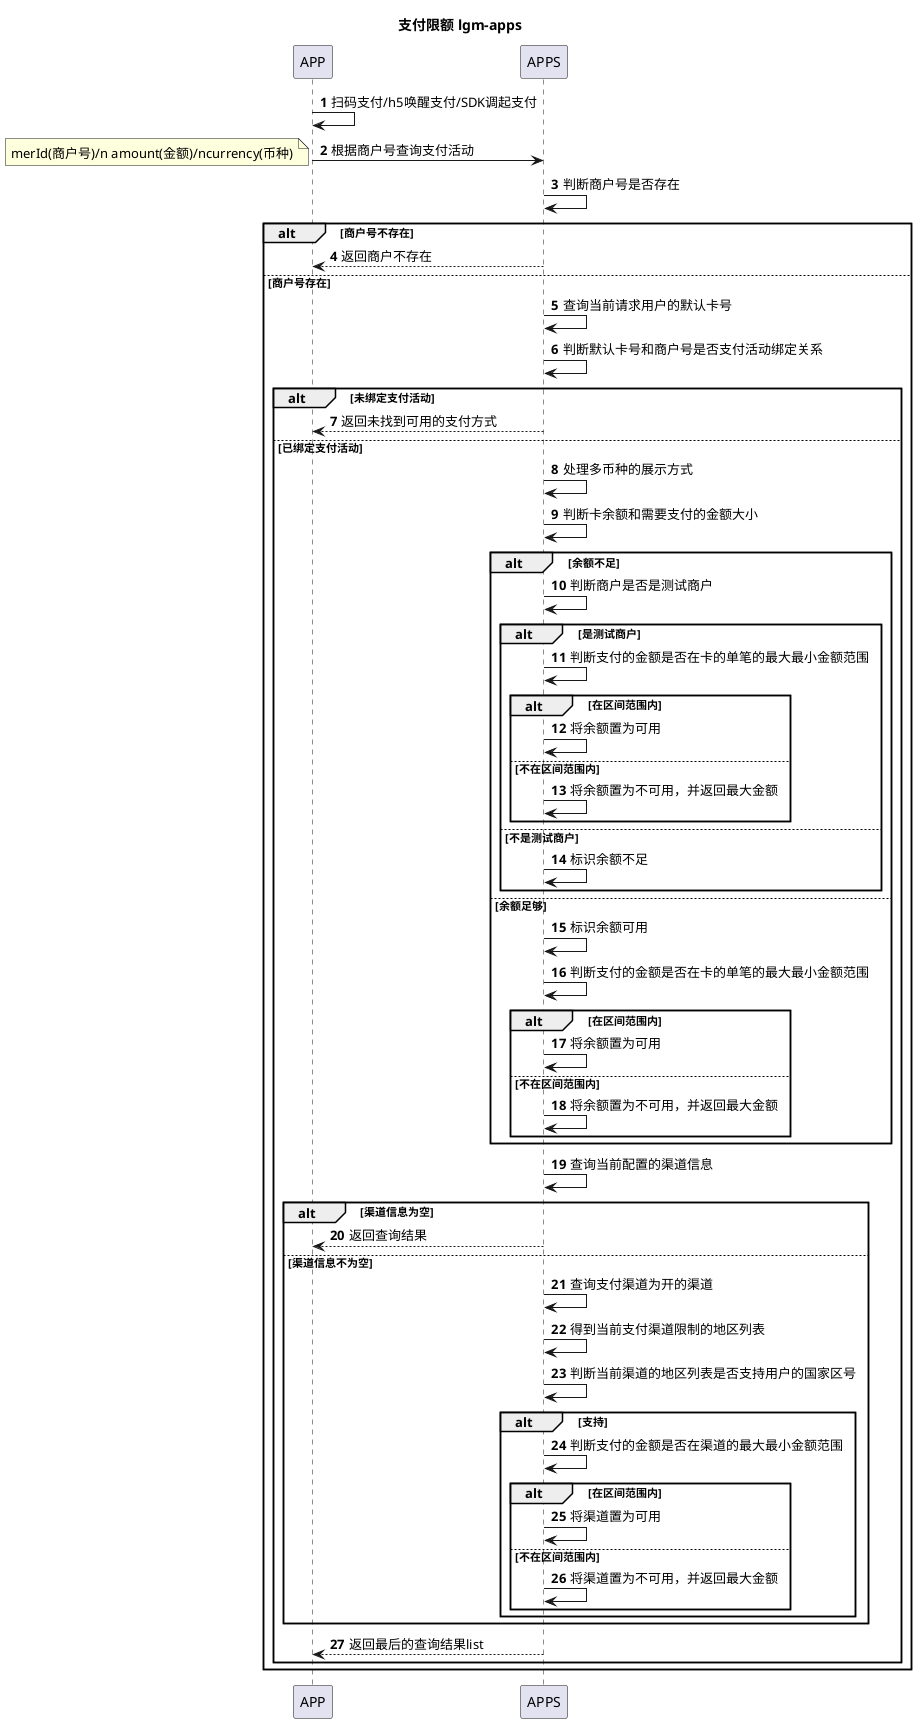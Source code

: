 @startuml
title:支付限额 lgm-apps
autonumber
APP->APP:扫码支付/h5唤醒支付/SDK调起支付
APP->APPS:根据商户号查询支付活动
note left:merId(商户号)/n amount(金额)/ncurrency(币种)
APPS->APPS:判断商户号是否存在
alt 商户号不存在
APPS-->APP:返回商户不存在
else 商户号存在
APPS->APPS:查询当前请求用户的默认卡号
APPS->APPS:判断默认卡号和商户号是否支付活动绑定关系
alt 未绑定支付活动
APPS-->APP:返回未找到可用的支付方式
else 已绑定支付活动
APPS->APPS:处理多币种的展示方式
APPS->APPS:判断卡余额和需要支付的金额大小
alt 余额不足
APPS->APPS:判断商户是否是测试商户
alt 是测试商户
APPS->APPS:判断支付的金额是否在卡的单笔的最大最小金额范围
alt 在区间范围内
APPS->APPS:将余额置为可用
else 不在区间范围内
APPS->APPS:将余额置为不可用，并返回最大金额
end
else 不是测试商户
APPS->APPS:标识余额不足
end
else 余额足够
APPS->APPS:标识余额可用
APPS->APPS:判断支付的金额是否在卡的单笔的最大最小金额范围
alt 在区间范围内
APPS->APPS:将余额置为可用
else 不在区间范围内
APPS->APPS:将余额置为不可用，并返回最大金额
end
end
APPS->APPS:查询当前配置的渠道信息
alt 渠道信息为空
APPS-->APP:返回查询结果
else 渠道信息不为空
APPS->APPS:查询支付渠道为开的渠道
APPS->APPS:得到当前支付渠道限制的地区列表
APPS->APPS:判断当前渠道的地区列表是否支持用户的国家区号
alt 支持
APPS->APPS:判断支付的金额是否在渠道的最大最小金额范围
alt 在区间范围内
APPS->APPS:将渠道置为可用
else 不在区间范围内
APPS->APPS:将渠道置为不可用，并返回最大金额
end
end
end
APPS-->APP:返回最后的查询结果list
end
end


@enduml